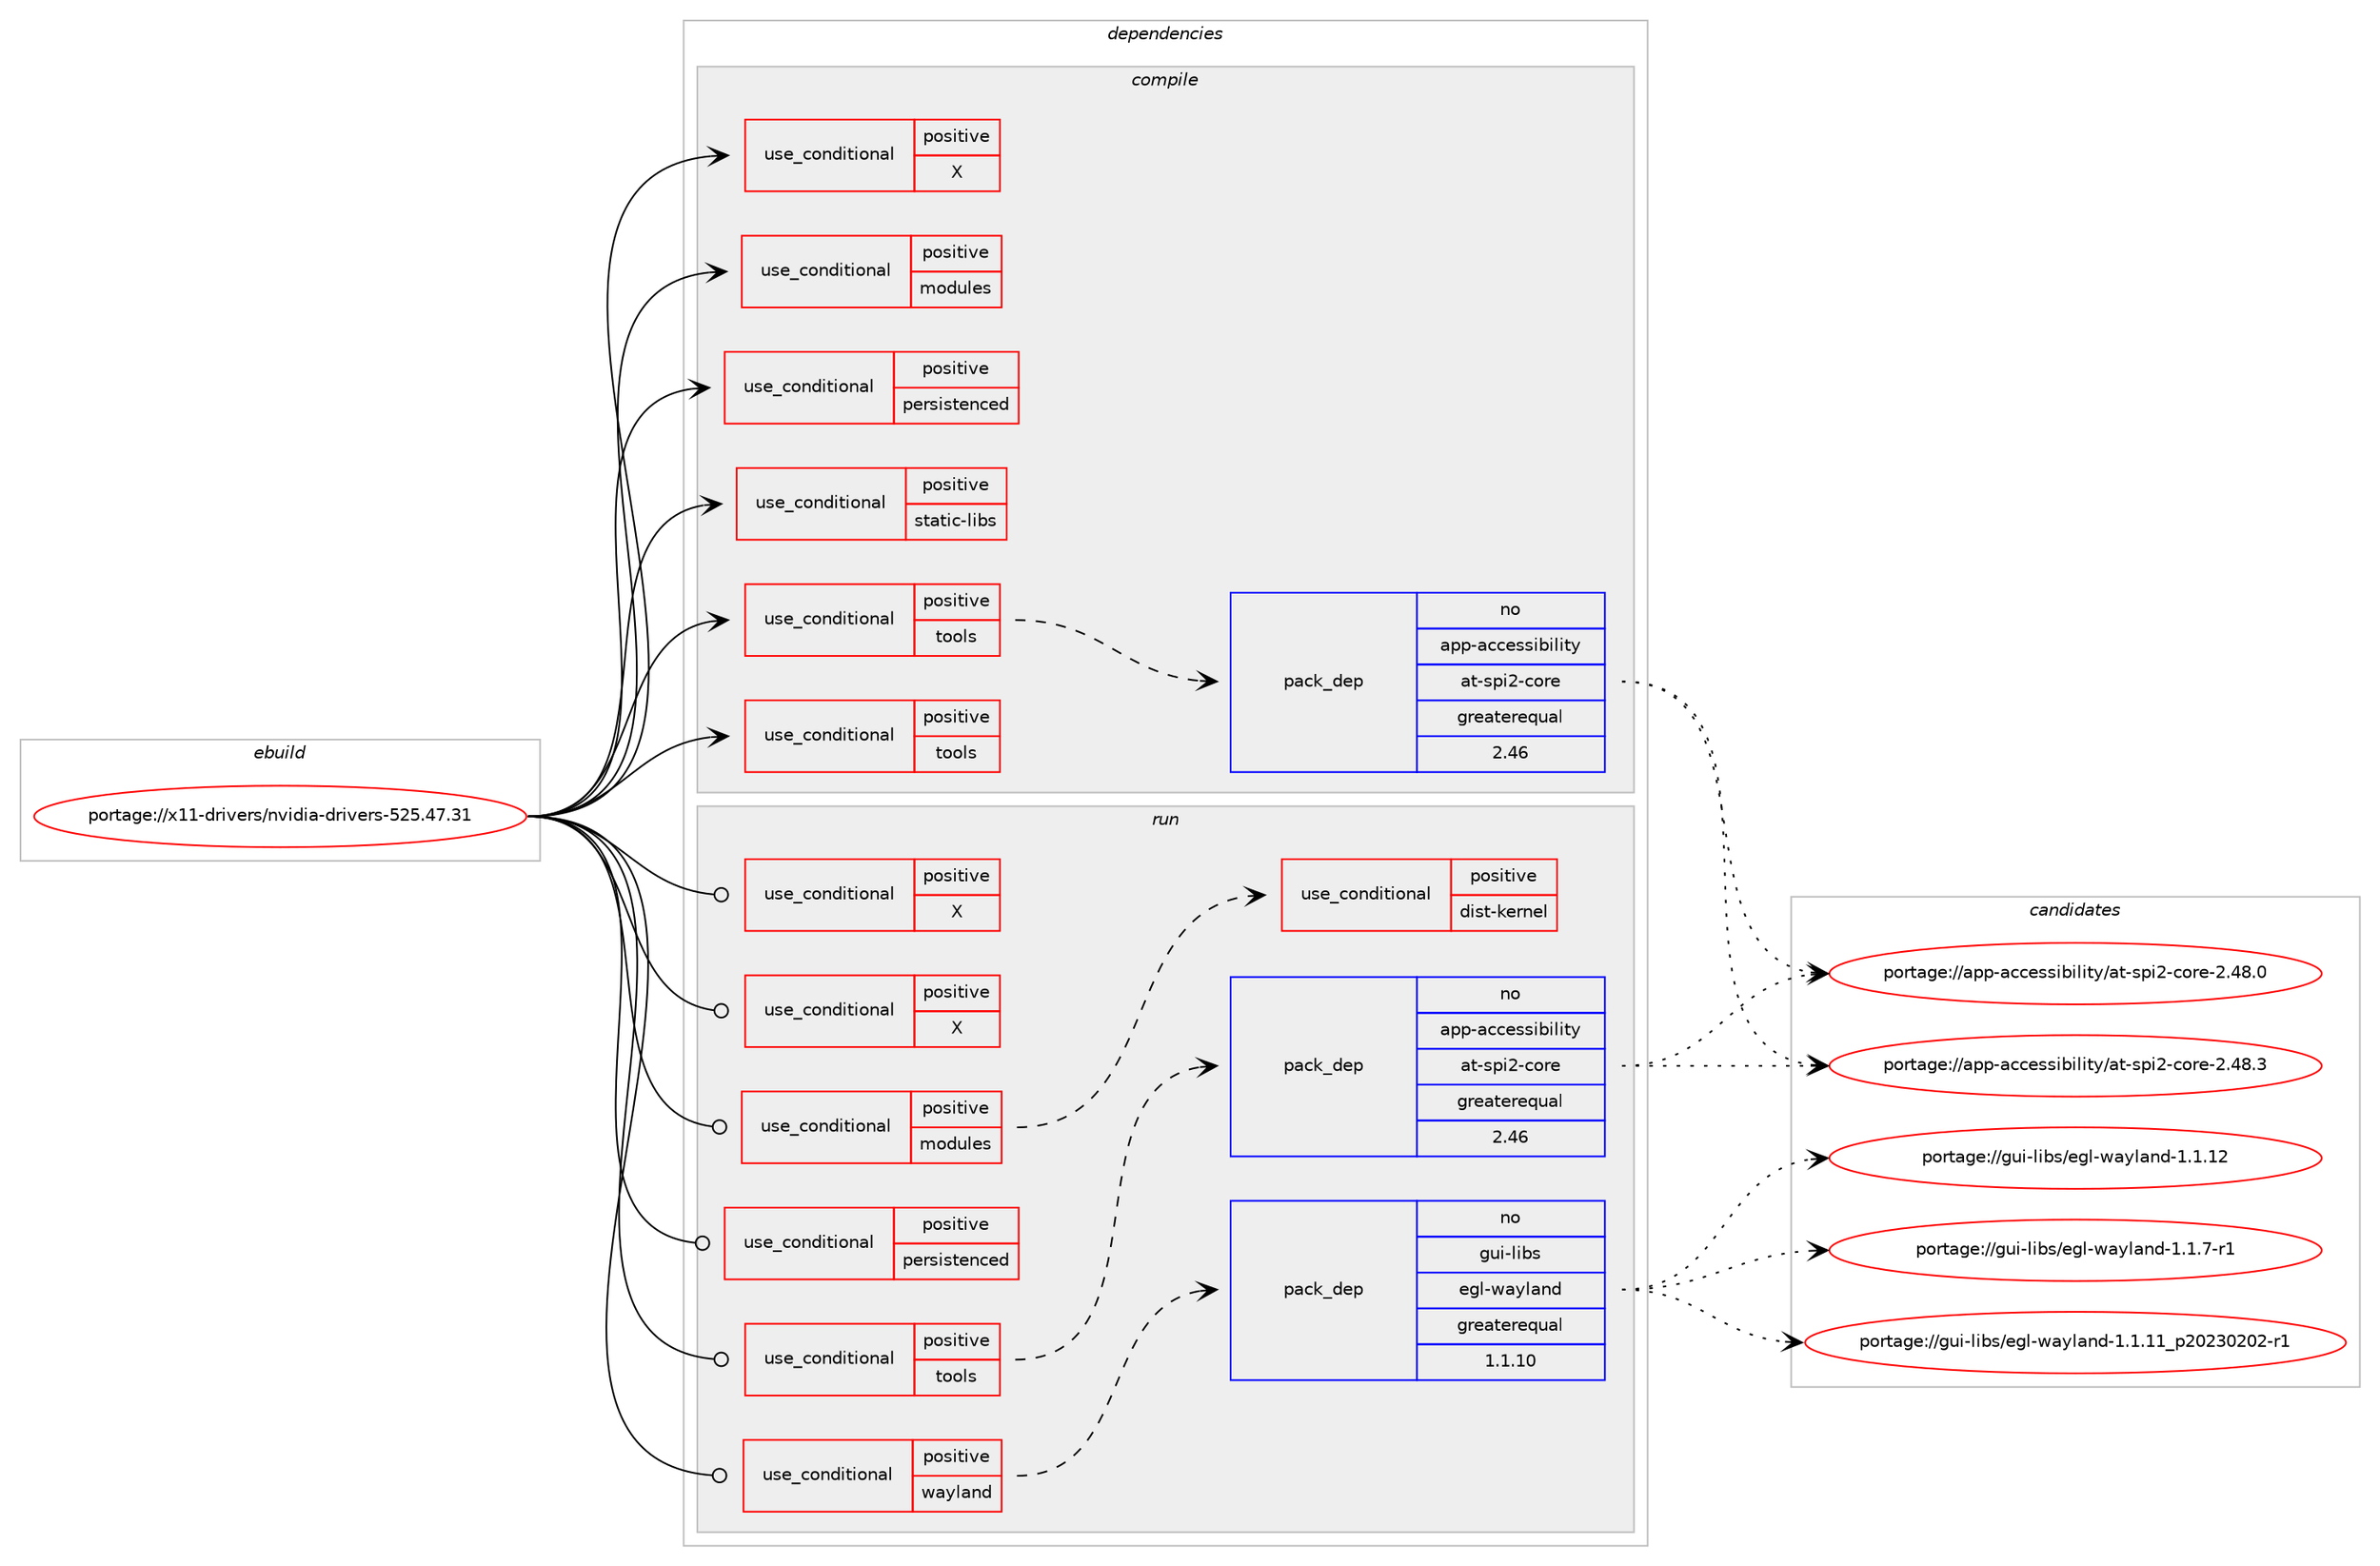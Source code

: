 digraph prolog {

# *************
# Graph options
# *************

newrank=true;
concentrate=true;
compound=true;
graph [rankdir=LR,fontname=Helvetica,fontsize=10,ranksep=1.5];#, ranksep=2.5, nodesep=0.2];
edge  [arrowhead=vee];
node  [fontname=Helvetica,fontsize=10];

# **********
# The ebuild
# **********

subgraph cluster_leftcol {
color=gray;
rank=same;
label=<<i>ebuild</i>>;
id [label="portage://x11-drivers/nvidia-drivers-525.47.31", color=red, width=4, href="../x11-drivers/nvidia-drivers-525.47.31.svg"];
}

# ****************
# The dependencies
# ****************

subgraph cluster_midcol {
color=gray;
label=<<i>dependencies</i>>;
subgraph cluster_compile {
fillcolor="#eeeeee";
style=filled;
label=<<i>compile</i>>;
subgraph cond362 {
dependency1198 [label=<<TABLE BORDER="0" CELLBORDER="1" CELLSPACING="0" CELLPADDING="4"><TR><TD ROWSPAN="3" CELLPADDING="10">use_conditional</TD></TR><TR><TD>positive</TD></TR><TR><TD>X</TD></TR></TABLE>>, shape=none, color=red];
# *** BEGIN UNKNOWN DEPENDENCY TYPE (TODO) ***
# dependency1198 -> package_dependency(portage://x11-drivers/nvidia-drivers-525.47.31,install,no,x11-libs,libpciaccess,none,[,,],[],[])
# *** END UNKNOWN DEPENDENCY TYPE (TODO) ***

}
id:e -> dependency1198:w [weight=20,style="solid",arrowhead="vee"];
subgraph cond363 {
dependency1199 [label=<<TABLE BORDER="0" CELLBORDER="1" CELLSPACING="0" CELLPADDING="4"><TR><TD ROWSPAN="3" CELLPADDING="10">use_conditional</TD></TR><TR><TD>positive</TD></TR><TR><TD>modules</TD></TR></TABLE>>, shape=none, color=red];
# *** BEGIN UNKNOWN DEPENDENCY TYPE (TODO) ***
# dependency1199 -> package_dependency(portage://x11-drivers/nvidia-drivers-525.47.31,install,no,virtual,linux-sources,none,[,,],[],[])
# *** END UNKNOWN DEPENDENCY TYPE (TODO) ***

}
id:e -> dependency1199:w [weight=20,style="solid",arrowhead="vee"];
subgraph cond364 {
dependency1200 [label=<<TABLE BORDER="0" CELLBORDER="1" CELLSPACING="0" CELLPADDING="4"><TR><TD ROWSPAN="3" CELLPADDING="10">use_conditional</TD></TR><TR><TD>positive</TD></TR><TR><TD>persistenced</TD></TR></TABLE>>, shape=none, color=red];
# *** BEGIN UNKNOWN DEPENDENCY TYPE (TODO) ***
# dependency1200 -> package_dependency(portage://x11-drivers/nvidia-drivers-525.47.31,install,no,acct-user,nvpd,none,[,,],[],[])
# *** END UNKNOWN DEPENDENCY TYPE (TODO) ***

# *** BEGIN UNKNOWN DEPENDENCY TYPE (TODO) ***
# dependency1200 -> package_dependency(portage://x11-drivers/nvidia-drivers-525.47.31,install,no,net-libs,libtirpc,none,[,,],any_same_slot,[])
# *** END UNKNOWN DEPENDENCY TYPE (TODO) ***

}
id:e -> dependency1200:w [weight=20,style="solid",arrowhead="vee"];
subgraph cond365 {
dependency1201 [label=<<TABLE BORDER="0" CELLBORDER="1" CELLSPACING="0" CELLPADDING="4"><TR><TD ROWSPAN="3" CELLPADDING="10">use_conditional</TD></TR><TR><TD>positive</TD></TR><TR><TD>static-libs</TD></TR></TABLE>>, shape=none, color=red];
# *** BEGIN UNKNOWN DEPENDENCY TYPE (TODO) ***
# dependency1201 -> package_dependency(portage://x11-drivers/nvidia-drivers-525.47.31,install,no,x11-libs,libX11,none,[,,],[],[])
# *** END UNKNOWN DEPENDENCY TYPE (TODO) ***

# *** BEGIN UNKNOWN DEPENDENCY TYPE (TODO) ***
# dependency1201 -> package_dependency(portage://x11-drivers/nvidia-drivers-525.47.31,install,no,x11-libs,libXext,none,[,,],[],[])
# *** END UNKNOWN DEPENDENCY TYPE (TODO) ***

}
id:e -> dependency1201:w [weight=20,style="solid",arrowhead="vee"];
subgraph cond366 {
dependency1202 [label=<<TABLE BORDER="0" CELLBORDER="1" CELLSPACING="0" CELLPADDING="4"><TR><TD ROWSPAN="3" CELLPADDING="10">use_conditional</TD></TR><TR><TD>positive</TD></TR><TR><TD>tools</TD></TR></TABLE>>, shape=none, color=red];
subgraph pack729 {
dependency1203 [label=<<TABLE BORDER="0" CELLBORDER="1" CELLSPACING="0" CELLPADDING="4" WIDTH="220"><TR><TD ROWSPAN="6" CELLPADDING="30">pack_dep</TD></TR><TR><TD WIDTH="110">no</TD></TR><TR><TD>app-accessibility</TD></TR><TR><TD>at-spi2-core</TD></TR><TR><TD>greaterequal</TD></TR><TR><TD>2.46</TD></TR></TABLE>>, shape=none, color=blue];
}
dependency1202:e -> dependency1203:w [weight=20,style="dashed",arrowhead="vee"];
# *** BEGIN UNKNOWN DEPENDENCY TYPE (TODO) ***
# dependency1202 -> package_dependency(portage://x11-drivers/nvidia-drivers-525.47.31,install,no,dev-libs,glib,none,[,,],[slot(2)],[])
# *** END UNKNOWN DEPENDENCY TYPE (TODO) ***

# *** BEGIN UNKNOWN DEPENDENCY TYPE (TODO) ***
# dependency1202 -> package_dependency(portage://x11-drivers/nvidia-drivers-525.47.31,install,no,dev-libs,jansson,none,[,,],any_same_slot,[])
# *** END UNKNOWN DEPENDENCY TYPE (TODO) ***

# *** BEGIN UNKNOWN DEPENDENCY TYPE (TODO) ***
# dependency1202 -> package_dependency(portage://x11-drivers/nvidia-drivers-525.47.31,install,no,media-libs,harfbuzz,none,[,,],any_same_slot,[])
# *** END UNKNOWN DEPENDENCY TYPE (TODO) ***

# *** BEGIN UNKNOWN DEPENDENCY TYPE (TODO) ***
# dependency1202 -> package_dependency(portage://x11-drivers/nvidia-drivers-525.47.31,install,no,x11-libs,cairo,none,[,,],[],[])
# *** END UNKNOWN DEPENDENCY TYPE (TODO) ***

# *** BEGIN UNKNOWN DEPENDENCY TYPE (TODO) ***
# dependency1202 -> package_dependency(portage://x11-drivers/nvidia-drivers-525.47.31,install,no,x11-libs,gdk-pixbuf,none,[,,],[slot(2)],[])
# *** END UNKNOWN DEPENDENCY TYPE (TODO) ***

# *** BEGIN UNKNOWN DEPENDENCY TYPE (TODO) ***
# dependency1202 -> package_dependency(portage://x11-drivers/nvidia-drivers-525.47.31,install,no,x11-libs,gtk+,none,[,,],[slot(3)],[use(enable(X),none)])
# *** END UNKNOWN DEPENDENCY TYPE (TODO) ***

# *** BEGIN UNKNOWN DEPENDENCY TYPE (TODO) ***
# dependency1202 -> package_dependency(portage://x11-drivers/nvidia-drivers-525.47.31,install,no,x11-libs,libX11,none,[,,],[],[])
# *** END UNKNOWN DEPENDENCY TYPE (TODO) ***

# *** BEGIN UNKNOWN DEPENDENCY TYPE (TODO) ***
# dependency1202 -> package_dependency(portage://x11-drivers/nvidia-drivers-525.47.31,install,no,x11-libs,libXext,none,[,,],[],[])
# *** END UNKNOWN DEPENDENCY TYPE (TODO) ***

# *** BEGIN UNKNOWN DEPENDENCY TYPE (TODO) ***
# dependency1202 -> package_dependency(portage://x11-drivers/nvidia-drivers-525.47.31,install,no,x11-libs,libXxf86vm,none,[,,],[],[])
# *** END UNKNOWN DEPENDENCY TYPE (TODO) ***

# *** BEGIN UNKNOWN DEPENDENCY TYPE (TODO) ***
# dependency1202 -> package_dependency(portage://x11-drivers/nvidia-drivers-525.47.31,install,no,x11-libs,pango,none,[,,],[],[])
# *** END UNKNOWN DEPENDENCY TYPE (TODO) ***

}
id:e -> dependency1202:w [weight=20,style="solid",arrowhead="vee"];
subgraph cond367 {
dependency1204 [label=<<TABLE BORDER="0" CELLBORDER="1" CELLSPACING="0" CELLPADDING="4"><TR><TD ROWSPAN="3" CELLPADDING="10">use_conditional</TD></TR><TR><TD>positive</TD></TR><TR><TD>tools</TD></TR></TABLE>>, shape=none, color=red];
# *** BEGIN UNKNOWN DEPENDENCY TYPE (TODO) ***
# dependency1204 -> package_dependency(portage://x11-drivers/nvidia-drivers-525.47.31,install,no,media-libs,libglvnd,none,[,,],[],[])
# *** END UNKNOWN DEPENDENCY TYPE (TODO) ***

# *** BEGIN UNKNOWN DEPENDENCY TYPE (TODO) ***
# dependency1204 -> package_dependency(portage://x11-drivers/nvidia-drivers-525.47.31,install,no,sys-apps,dbus,none,[,,],[],[])
# *** END UNKNOWN DEPENDENCY TYPE (TODO) ***

# *** BEGIN UNKNOWN DEPENDENCY TYPE (TODO) ***
# dependency1204 -> package_dependency(portage://x11-drivers/nvidia-drivers-525.47.31,install,no,x11-base,xorg-proto,none,[,,],[],[])
# *** END UNKNOWN DEPENDENCY TYPE (TODO) ***

# *** BEGIN UNKNOWN DEPENDENCY TYPE (TODO) ***
# dependency1204 -> package_dependency(portage://x11-drivers/nvidia-drivers-525.47.31,install,no,x11-libs,libXrandr,none,[,,],[],[])
# *** END UNKNOWN DEPENDENCY TYPE (TODO) ***

# *** BEGIN UNKNOWN DEPENDENCY TYPE (TODO) ***
# dependency1204 -> package_dependency(portage://x11-drivers/nvidia-drivers-525.47.31,install,no,x11-libs,libXv,none,[,,],[],[])
# *** END UNKNOWN DEPENDENCY TYPE (TODO) ***

# *** BEGIN UNKNOWN DEPENDENCY TYPE (TODO) ***
# dependency1204 -> package_dependency(portage://x11-drivers/nvidia-drivers-525.47.31,install,no,x11-libs,libvdpau,none,[,,],[],[])
# *** END UNKNOWN DEPENDENCY TYPE (TODO) ***

}
id:e -> dependency1204:w [weight=20,style="solid",arrowhead="vee"];
# *** BEGIN UNKNOWN DEPENDENCY TYPE (TODO) ***
# id -> package_dependency(portage://x11-drivers/nvidia-drivers-525.47.31,install,no,acct-group,video,none,[,,],[],[])
# *** END UNKNOWN DEPENDENCY TYPE (TODO) ***

# *** BEGIN UNKNOWN DEPENDENCY TYPE (TODO) ***
# id -> package_dependency(portage://x11-drivers/nvidia-drivers-525.47.31,install,no,sys-libs,glibc,none,[,,],[],[])
# *** END UNKNOWN DEPENDENCY TYPE (TODO) ***

}
subgraph cluster_compileandrun {
fillcolor="#eeeeee";
style=filled;
label=<<i>compile and run</i>>;
}
subgraph cluster_run {
fillcolor="#eeeeee";
style=filled;
label=<<i>run</i>>;
subgraph cond368 {
dependency1205 [label=<<TABLE BORDER="0" CELLBORDER="1" CELLSPACING="0" CELLPADDING="4"><TR><TD ROWSPAN="3" CELLPADDING="10">use_conditional</TD></TR><TR><TD>positive</TD></TR><TR><TD>X</TD></TR></TABLE>>, shape=none, color=red];
# *** BEGIN UNKNOWN DEPENDENCY TYPE (TODO) ***
# dependency1205 -> package_dependency(portage://x11-drivers/nvidia-drivers-525.47.31,run,no,media-libs,libglvnd,none,[,,],[],[use(enable(X),none),use(optenable(abi_x86_32),negative)])
# *** END UNKNOWN DEPENDENCY TYPE (TODO) ***

# *** BEGIN UNKNOWN DEPENDENCY TYPE (TODO) ***
# dependency1205 -> package_dependency(portage://x11-drivers/nvidia-drivers-525.47.31,run,no,x11-libs,libX11,none,[,,],[],[use(optenable(abi_x86_32),negative)])
# *** END UNKNOWN DEPENDENCY TYPE (TODO) ***

# *** BEGIN UNKNOWN DEPENDENCY TYPE (TODO) ***
# dependency1205 -> package_dependency(portage://x11-drivers/nvidia-drivers-525.47.31,run,no,x11-libs,libXext,none,[,,],[],[use(optenable(abi_x86_32),negative)])
# *** END UNKNOWN DEPENDENCY TYPE (TODO) ***

}
id:e -> dependency1205:w [weight=20,style="solid",arrowhead="odot"];
subgraph cond369 {
dependency1206 [label=<<TABLE BORDER="0" CELLBORDER="1" CELLSPACING="0" CELLPADDING="4"><TR><TD ROWSPAN="3" CELLPADDING="10">use_conditional</TD></TR><TR><TD>positive</TD></TR><TR><TD>X</TD></TR></TABLE>>, shape=none, color=red];
# *** BEGIN UNKNOWN DEPENDENCY TYPE (TODO) ***
# dependency1206 -> package_dependency(portage://x11-drivers/nvidia-drivers-525.47.31,run,no,x11-libs,libpciaccess,none,[,,],[],[])
# *** END UNKNOWN DEPENDENCY TYPE (TODO) ***

}
id:e -> dependency1206:w [weight=20,style="solid",arrowhead="odot"];
subgraph cond370 {
dependency1207 [label=<<TABLE BORDER="0" CELLBORDER="1" CELLSPACING="0" CELLPADDING="4"><TR><TD ROWSPAN="3" CELLPADDING="10">use_conditional</TD></TR><TR><TD>positive</TD></TR><TR><TD>modules</TD></TR></TABLE>>, shape=none, color=red];
# *** BEGIN UNKNOWN DEPENDENCY TYPE (TODO) ***
# dependency1207 -> package_dependency(portage://x11-drivers/nvidia-drivers-525.47.31,run,no,sys-apps,kmod,none,[,,],[],[use(enable(tools),none)])
# *** END UNKNOWN DEPENDENCY TYPE (TODO) ***

subgraph cond371 {
dependency1208 [label=<<TABLE BORDER="0" CELLBORDER="1" CELLSPACING="0" CELLPADDING="4"><TR><TD ROWSPAN="3" CELLPADDING="10">use_conditional</TD></TR><TR><TD>positive</TD></TR><TR><TD>dist-kernel</TD></TR></TABLE>>, shape=none, color=red];
# *** BEGIN UNKNOWN DEPENDENCY TYPE (TODO) ***
# dependency1208 -> package_dependency(portage://x11-drivers/nvidia-drivers-525.47.31,run,no,virtual,dist-kernel,none,[,,],any_same_slot,[])
# *** END UNKNOWN DEPENDENCY TYPE (TODO) ***

}
dependency1207:e -> dependency1208:w [weight=20,style="dashed",arrowhead="vee"];
}
id:e -> dependency1207:w [weight=20,style="solid",arrowhead="odot"];
subgraph cond372 {
dependency1209 [label=<<TABLE BORDER="0" CELLBORDER="1" CELLSPACING="0" CELLPADDING="4"><TR><TD ROWSPAN="3" CELLPADDING="10">use_conditional</TD></TR><TR><TD>positive</TD></TR><TR><TD>persistenced</TD></TR></TABLE>>, shape=none, color=red];
# *** BEGIN UNKNOWN DEPENDENCY TYPE (TODO) ***
# dependency1209 -> package_dependency(portage://x11-drivers/nvidia-drivers-525.47.31,run,no,acct-user,nvpd,none,[,,],[],[])
# *** END UNKNOWN DEPENDENCY TYPE (TODO) ***

# *** BEGIN UNKNOWN DEPENDENCY TYPE (TODO) ***
# dependency1209 -> package_dependency(portage://x11-drivers/nvidia-drivers-525.47.31,run,no,net-libs,libtirpc,none,[,,],any_same_slot,[])
# *** END UNKNOWN DEPENDENCY TYPE (TODO) ***

}
id:e -> dependency1209:w [weight=20,style="solid",arrowhead="odot"];
subgraph cond373 {
dependency1210 [label=<<TABLE BORDER="0" CELLBORDER="1" CELLSPACING="0" CELLPADDING="4"><TR><TD ROWSPAN="3" CELLPADDING="10">use_conditional</TD></TR><TR><TD>positive</TD></TR><TR><TD>tools</TD></TR></TABLE>>, shape=none, color=red];
subgraph pack730 {
dependency1211 [label=<<TABLE BORDER="0" CELLBORDER="1" CELLSPACING="0" CELLPADDING="4" WIDTH="220"><TR><TD ROWSPAN="6" CELLPADDING="30">pack_dep</TD></TR><TR><TD WIDTH="110">no</TD></TR><TR><TD>app-accessibility</TD></TR><TR><TD>at-spi2-core</TD></TR><TR><TD>greaterequal</TD></TR><TR><TD>2.46</TD></TR></TABLE>>, shape=none, color=blue];
}
dependency1210:e -> dependency1211:w [weight=20,style="dashed",arrowhead="vee"];
# *** BEGIN UNKNOWN DEPENDENCY TYPE (TODO) ***
# dependency1210 -> package_dependency(portage://x11-drivers/nvidia-drivers-525.47.31,run,no,dev-libs,glib,none,[,,],[slot(2)],[])
# *** END UNKNOWN DEPENDENCY TYPE (TODO) ***

# *** BEGIN UNKNOWN DEPENDENCY TYPE (TODO) ***
# dependency1210 -> package_dependency(portage://x11-drivers/nvidia-drivers-525.47.31,run,no,dev-libs,jansson,none,[,,],any_same_slot,[])
# *** END UNKNOWN DEPENDENCY TYPE (TODO) ***

# *** BEGIN UNKNOWN DEPENDENCY TYPE (TODO) ***
# dependency1210 -> package_dependency(portage://x11-drivers/nvidia-drivers-525.47.31,run,no,media-libs,harfbuzz,none,[,,],any_same_slot,[])
# *** END UNKNOWN DEPENDENCY TYPE (TODO) ***

# *** BEGIN UNKNOWN DEPENDENCY TYPE (TODO) ***
# dependency1210 -> package_dependency(portage://x11-drivers/nvidia-drivers-525.47.31,run,no,x11-libs,cairo,none,[,,],[],[])
# *** END UNKNOWN DEPENDENCY TYPE (TODO) ***

# *** BEGIN UNKNOWN DEPENDENCY TYPE (TODO) ***
# dependency1210 -> package_dependency(portage://x11-drivers/nvidia-drivers-525.47.31,run,no,x11-libs,gdk-pixbuf,none,[,,],[slot(2)],[])
# *** END UNKNOWN DEPENDENCY TYPE (TODO) ***

# *** BEGIN UNKNOWN DEPENDENCY TYPE (TODO) ***
# dependency1210 -> package_dependency(portage://x11-drivers/nvidia-drivers-525.47.31,run,no,x11-libs,gtk+,none,[,,],[slot(3)],[use(enable(X),none)])
# *** END UNKNOWN DEPENDENCY TYPE (TODO) ***

# *** BEGIN UNKNOWN DEPENDENCY TYPE (TODO) ***
# dependency1210 -> package_dependency(portage://x11-drivers/nvidia-drivers-525.47.31,run,no,x11-libs,libX11,none,[,,],[],[])
# *** END UNKNOWN DEPENDENCY TYPE (TODO) ***

# *** BEGIN UNKNOWN DEPENDENCY TYPE (TODO) ***
# dependency1210 -> package_dependency(portage://x11-drivers/nvidia-drivers-525.47.31,run,no,x11-libs,libXext,none,[,,],[],[])
# *** END UNKNOWN DEPENDENCY TYPE (TODO) ***

# *** BEGIN UNKNOWN DEPENDENCY TYPE (TODO) ***
# dependency1210 -> package_dependency(portage://x11-drivers/nvidia-drivers-525.47.31,run,no,x11-libs,libXxf86vm,none,[,,],[],[])
# *** END UNKNOWN DEPENDENCY TYPE (TODO) ***

# *** BEGIN UNKNOWN DEPENDENCY TYPE (TODO) ***
# dependency1210 -> package_dependency(portage://x11-drivers/nvidia-drivers-525.47.31,run,no,x11-libs,pango,none,[,,],[],[])
# *** END UNKNOWN DEPENDENCY TYPE (TODO) ***

}
id:e -> dependency1210:w [weight=20,style="solid",arrowhead="odot"];
subgraph cond374 {
dependency1212 [label=<<TABLE BORDER="0" CELLBORDER="1" CELLSPACING="0" CELLPADDING="4"><TR><TD ROWSPAN="3" CELLPADDING="10">use_conditional</TD></TR><TR><TD>positive</TD></TR><TR><TD>wayland</TD></TR></TABLE>>, shape=none, color=red];
# *** BEGIN UNKNOWN DEPENDENCY TYPE (TODO) ***
# dependency1212 -> package_dependency(portage://x11-drivers/nvidia-drivers-525.47.31,run,no,gui-libs,egl-gbm,none,[,,],[],[])
# *** END UNKNOWN DEPENDENCY TYPE (TODO) ***

subgraph pack731 {
dependency1213 [label=<<TABLE BORDER="0" CELLBORDER="1" CELLSPACING="0" CELLPADDING="4" WIDTH="220"><TR><TD ROWSPAN="6" CELLPADDING="30">pack_dep</TD></TR><TR><TD WIDTH="110">no</TD></TR><TR><TD>gui-libs</TD></TR><TR><TD>egl-wayland</TD></TR><TR><TD>greaterequal</TD></TR><TR><TD>1.1.10</TD></TR></TABLE>>, shape=none, color=blue];
}
dependency1212:e -> dependency1213:w [weight=20,style="dashed",arrowhead="vee"];
# *** BEGIN UNKNOWN DEPENDENCY TYPE (TODO) ***
# dependency1212 -> package_dependency(portage://x11-drivers/nvidia-drivers-525.47.31,run,no,media-libs,libglvnd,none,[,,],[],[])
# *** END UNKNOWN DEPENDENCY TYPE (TODO) ***

}
id:e -> dependency1212:w [weight=20,style="solid",arrowhead="odot"];
# *** BEGIN UNKNOWN DEPENDENCY TYPE (TODO) ***
# id -> package_dependency(portage://x11-drivers/nvidia-drivers-525.47.31,run,no,acct-group,video,none,[,,],[],[])
# *** END UNKNOWN DEPENDENCY TYPE (TODO) ***

# *** BEGIN UNKNOWN DEPENDENCY TYPE (TODO) ***
# id -> package_dependency(portage://x11-drivers/nvidia-drivers-525.47.31,run,no,sys-libs,glibc,none,[,,],[],[])
# *** END UNKNOWN DEPENDENCY TYPE (TODO) ***

}
}

# **************
# The candidates
# **************

subgraph cluster_choices {
rank=same;
color=gray;
label=<<i>candidates</i>>;

subgraph choice729 {
color=black;
nodesep=1;
choice97112112459799991011151151059810510810511612147971164511511210550459911111410145504652564648 [label="portage://app-accessibility/at-spi2-core-2.48.0", color=red, width=4,href="../app-accessibility/at-spi2-core-2.48.0.svg"];
choice97112112459799991011151151059810510810511612147971164511511210550459911111410145504652564651 [label="portage://app-accessibility/at-spi2-core-2.48.3", color=red, width=4,href="../app-accessibility/at-spi2-core-2.48.3.svg"];
dependency1203:e -> choice97112112459799991011151151059810510810511612147971164511511210550459911111410145504652564648:w [style=dotted,weight="100"];
dependency1203:e -> choice97112112459799991011151151059810510810511612147971164511511210550459911111410145504652564651:w [style=dotted,weight="100"];
}
subgraph choice730 {
color=black;
nodesep=1;
choice97112112459799991011151151059810510810511612147971164511511210550459911111410145504652564648 [label="portage://app-accessibility/at-spi2-core-2.48.0", color=red, width=4,href="../app-accessibility/at-spi2-core-2.48.0.svg"];
choice97112112459799991011151151059810510810511612147971164511511210550459911111410145504652564651 [label="portage://app-accessibility/at-spi2-core-2.48.3", color=red, width=4,href="../app-accessibility/at-spi2-core-2.48.3.svg"];
dependency1211:e -> choice97112112459799991011151151059810510810511612147971164511511210550459911111410145504652564648:w [style=dotted,weight="100"];
dependency1211:e -> choice97112112459799991011151151059810510810511612147971164511511210550459911111410145504652564651:w [style=dotted,weight="100"];
}
subgraph choice731 {
color=black;
nodesep=1;
choice103117105451081059811547101103108451199712110897110100454946494649499511250485051485048504511449 [label="portage://gui-libs/egl-wayland-1.1.11_p20230202-r1", color=red, width=4,href="../gui-libs/egl-wayland-1.1.11_p20230202-r1.svg"];
choice10311710545108105981154710110310845119971211089711010045494649464950 [label="portage://gui-libs/egl-wayland-1.1.12", color=red, width=4,href="../gui-libs/egl-wayland-1.1.12.svg"];
choice1031171054510810598115471011031084511997121108971101004549464946554511449 [label="portage://gui-libs/egl-wayland-1.1.7-r1", color=red, width=4,href="../gui-libs/egl-wayland-1.1.7-r1.svg"];
dependency1213:e -> choice103117105451081059811547101103108451199712110897110100454946494649499511250485051485048504511449:w [style=dotted,weight="100"];
dependency1213:e -> choice10311710545108105981154710110310845119971211089711010045494649464950:w [style=dotted,weight="100"];
dependency1213:e -> choice1031171054510810598115471011031084511997121108971101004549464946554511449:w [style=dotted,weight="100"];
}
}

}
